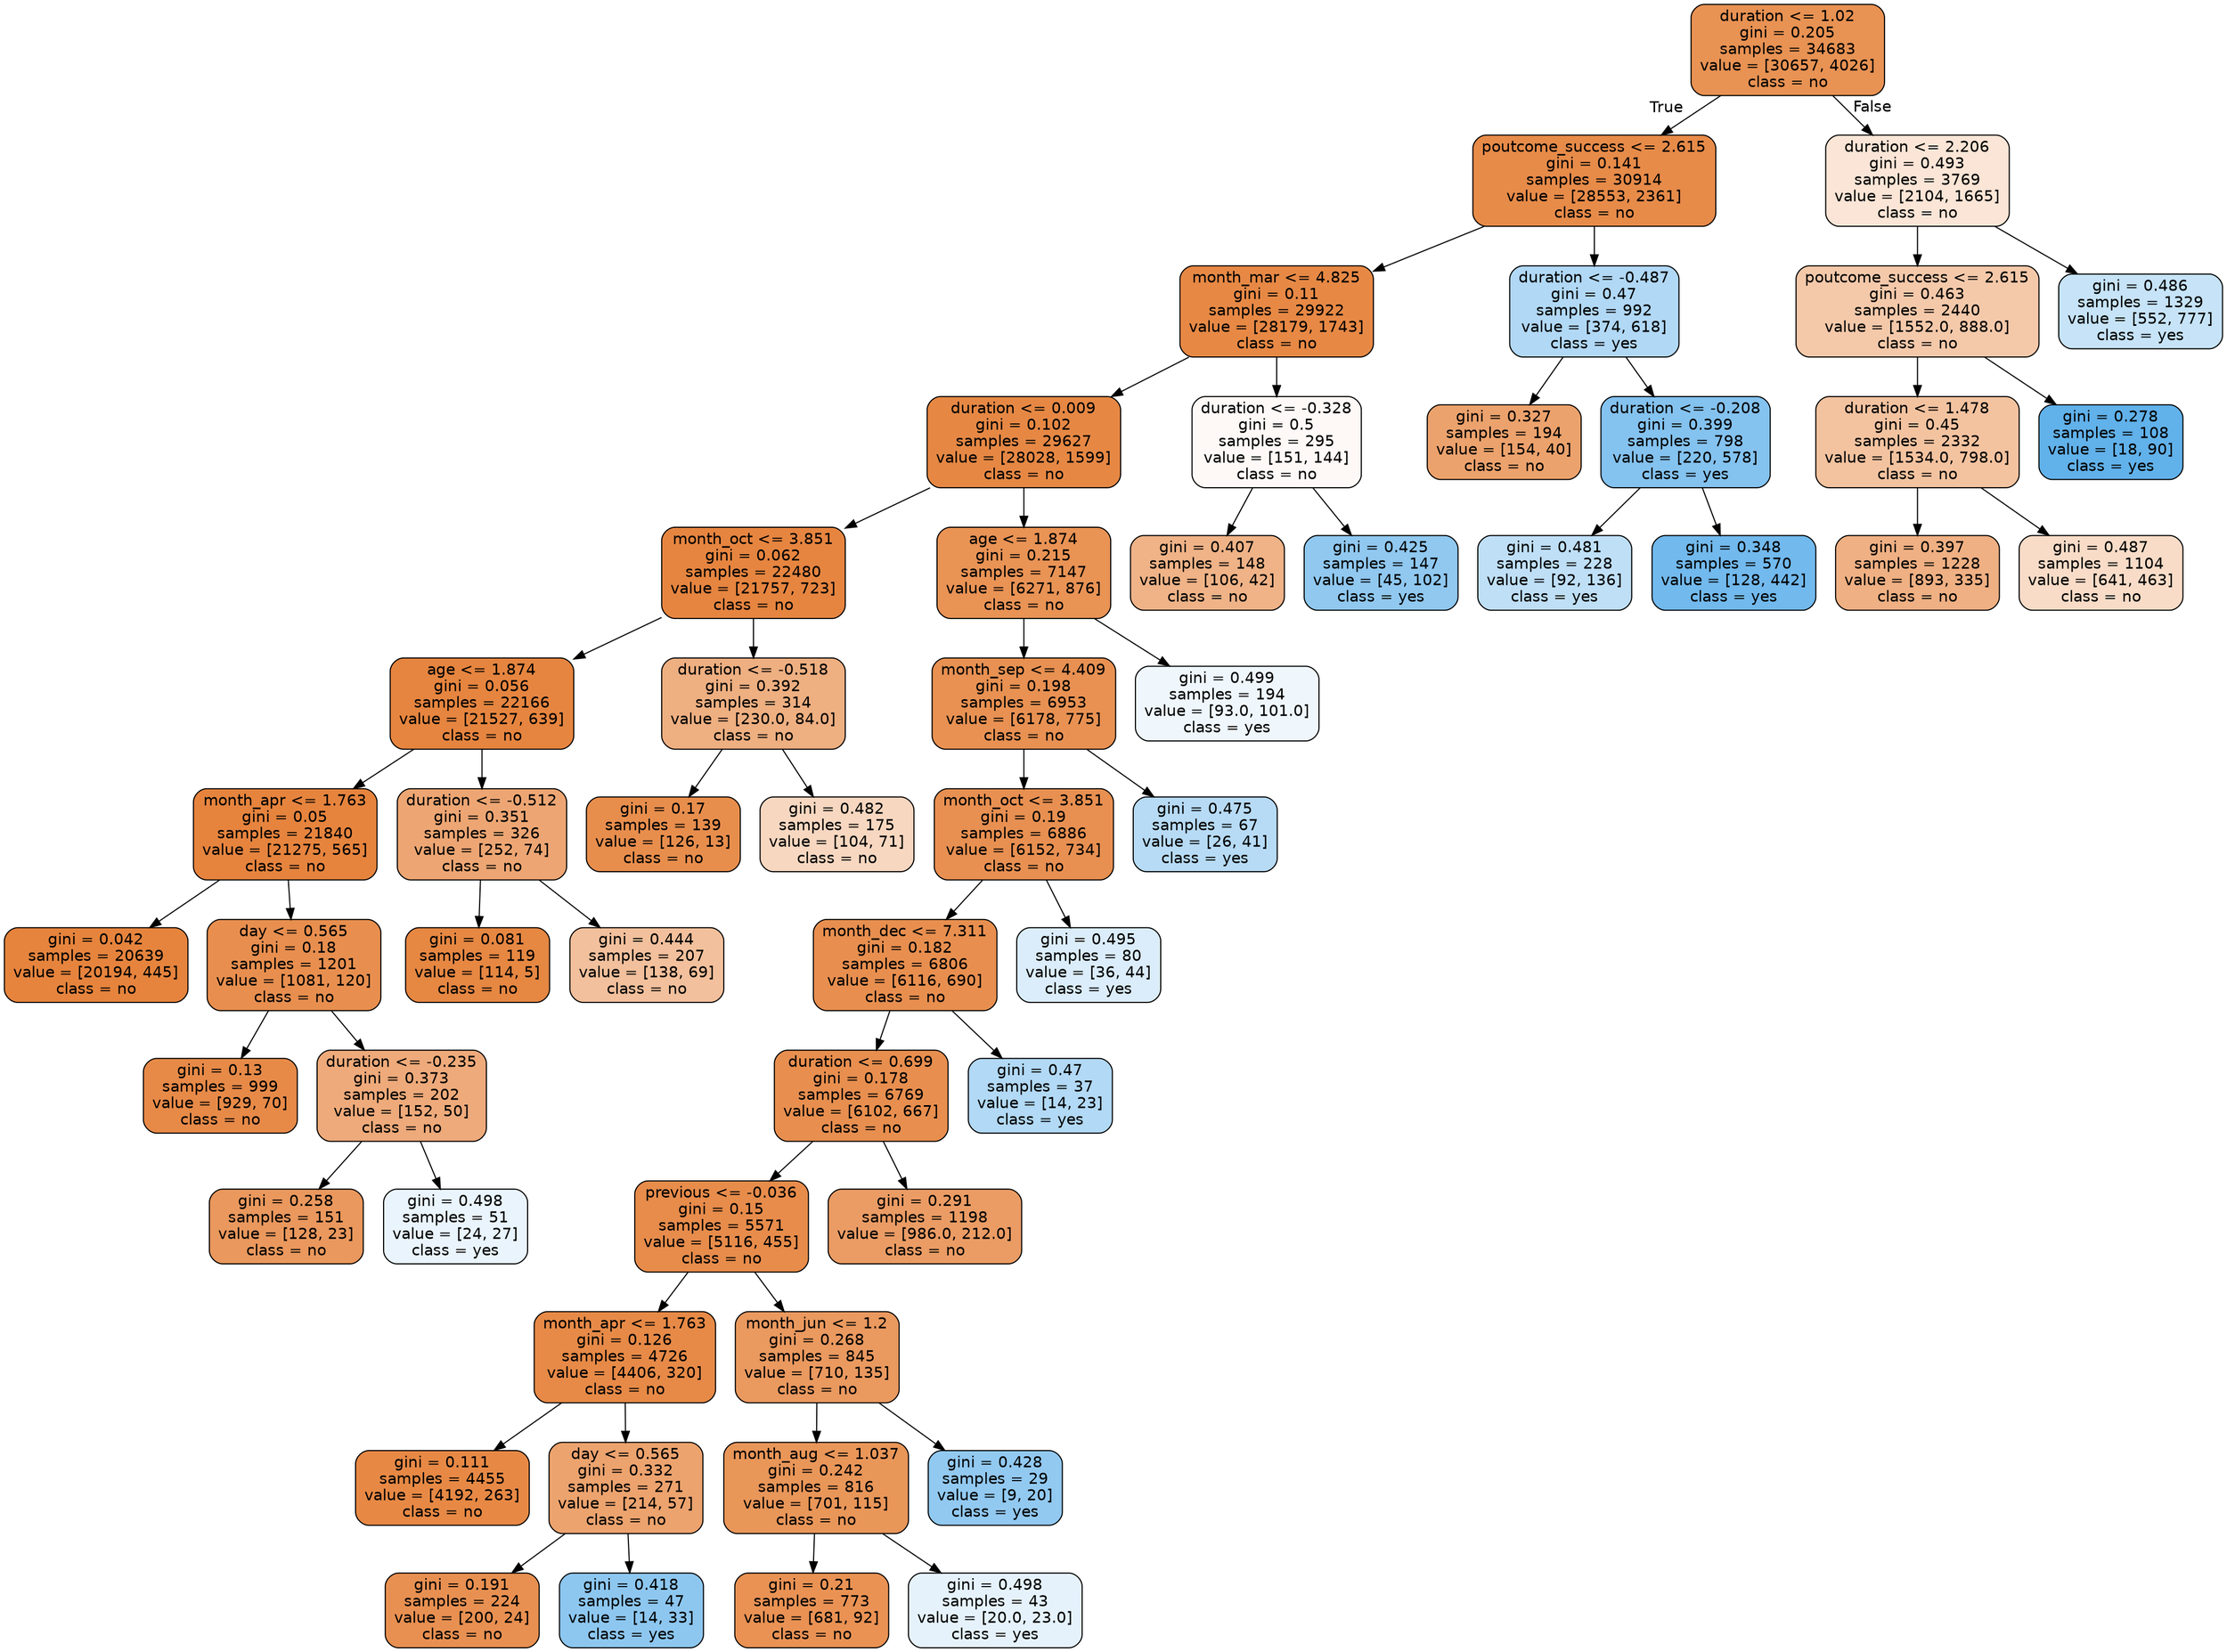 digraph Tree {
node [shape=box, style="filled, rounded", color="black", fontname="helvetica"] ;
edge [fontname="helvetica"] ;
0 [label="duration <= 1.02\ngini = 0.205\nsamples = 34683\nvalue = [30657, 4026]\nclass = no", fillcolor="#e89253"] ;
1 [label="poutcome_success <= 2.615\ngini = 0.141\nsamples = 30914\nvalue = [28553, 2361]\nclass = no", fillcolor="#e78b49"] ;
0 -> 1 [labeldistance=2.5, labelangle=45, headlabel="True"] ;
3 [label="month_mar <= 4.825\ngini = 0.11\nsamples = 29922\nvalue = [28179, 1743]\nclass = no", fillcolor="#e78945"] ;
1 -> 3 ;
5 [label="duration <= 0.009\ngini = 0.102\nsamples = 29627\nvalue = [28028, 1599]\nclass = no", fillcolor="#e68844"] ;
3 -> 5 ;
7 [label="month_oct <= 3.851\ngini = 0.062\nsamples = 22480\nvalue = [21757, 723]\nclass = no", fillcolor="#e68540"] ;
5 -> 7 ;
17 [label="age <= 1.874\ngini = 0.056\nsamples = 22166\nvalue = [21527, 639]\nclass = no", fillcolor="#e6853f"] ;
7 -> 17 ;
23 [label="month_apr <= 1.763\ngini = 0.05\nsamples = 21840\nvalue = [21275, 565]\nclass = no", fillcolor="#e6843e"] ;
17 -> 23 ;
35 [label="gini = 0.042\nsamples = 20639\nvalue = [20194, 445]\nclass = no", fillcolor="#e6843d"] ;
23 -> 35 ;
36 [label="day <= 0.565\ngini = 0.18\nsamples = 1201\nvalue = [1081, 120]\nclass = no", fillcolor="#e88f4f"] ;
23 -> 36 ;
49 [label="gini = 0.13\nsamples = 999\nvalue = [929, 70]\nclass = no", fillcolor="#e78a48"] ;
36 -> 49 ;
50 [label="duration <= -0.235\ngini = 0.373\nsamples = 202\nvalue = [152, 50]\nclass = no", fillcolor="#eeaa7a"] ;
36 -> 50 ;
51 [label="gini = 0.258\nsamples = 151\nvalue = [128, 23]\nclass = no", fillcolor="#ea985d"] ;
50 -> 51 ;
52 [label="gini = 0.498\nsamples = 51\nvalue = [24, 27]\nclass = yes", fillcolor="#e9f4fc"] ;
50 -> 52 ;
24 [label="duration <= -0.512\ngini = 0.351\nsamples = 326\nvalue = [252, 74]\nclass = no", fillcolor="#eda673"] ;
17 -> 24 ;
37 [label="gini = 0.081\nsamples = 119\nvalue = [114, 5]\nclass = no", fillcolor="#e68742"] ;
24 -> 37 ;
38 [label="gini = 0.444\nsamples = 207\nvalue = [138, 69]\nclass = no", fillcolor="#f2c09c"] ;
24 -> 38 ;
18 [label="duration <= -0.518\ngini = 0.392\nsamples = 314\nvalue = [230.0, 84.0]\nclass = no", fillcolor="#eeaf81"] ;
7 -> 18 ;
33 [label="gini = 0.17\nsamples = 139\nvalue = [126, 13]\nclass = no", fillcolor="#e88e4d"] ;
18 -> 33 ;
34 [label="gini = 0.482\nsamples = 175\nvalue = [104, 71]\nclass = no", fillcolor="#f7d7c0"] ;
18 -> 34 ;
8 [label="age <= 1.874\ngini = 0.215\nsamples = 7147\nvalue = [6271, 876]\nclass = no", fillcolor="#e99355"] ;
5 -> 8 ;
13 [label="month_sep <= 4.409\ngini = 0.198\nsamples = 6953\nvalue = [6178, 775]\nclass = no", fillcolor="#e89152"] ;
8 -> 13 ;
19 [label="month_oct <= 3.851\ngini = 0.19\nsamples = 6886\nvalue = [6152, 734]\nclass = no", fillcolor="#e89051"] ;
13 -> 19 ;
21 [label="month_dec <= 7.311\ngini = 0.182\nsamples = 6806\nvalue = [6116, 690]\nclass = no", fillcolor="#e88f4f"] ;
19 -> 21 ;
29 [label="duration <= 0.699\ngini = 0.178\nsamples = 6769\nvalue = [6102, 667]\nclass = no", fillcolor="#e88f4f"] ;
21 -> 29 ;
31 [label="previous <= -0.036\ngini = 0.15\nsamples = 5571\nvalue = [5116, 455]\nclass = no", fillcolor="#e78c4b"] ;
29 -> 31 ;
39 [label="month_apr <= 1.763\ngini = 0.126\nsamples = 4726\nvalue = [4406, 320]\nclass = no", fillcolor="#e78a47"] ;
31 -> 39 ;
45 [label="gini = 0.111\nsamples = 4455\nvalue = [4192, 263]\nclass = no", fillcolor="#e78945"] ;
39 -> 45 ;
46 [label="day <= 0.565\ngini = 0.332\nsamples = 271\nvalue = [214, 57]\nclass = no", fillcolor="#eca36e"] ;
39 -> 46 ;
47 [label="gini = 0.191\nsamples = 224\nvalue = [200, 24]\nclass = no", fillcolor="#e89051"] ;
46 -> 47 ;
48 [label="gini = 0.418\nsamples = 47\nvalue = [14, 33]\nclass = yes", fillcolor="#8dc7f0"] ;
46 -> 48 ;
40 [label="month_jun <= 1.2\ngini = 0.268\nsamples = 845\nvalue = [710, 135]\nclass = no", fillcolor="#ea995f"] ;
31 -> 40 ;
41 [label="month_aug <= 1.037\ngini = 0.242\nsamples = 816\nvalue = [701, 115]\nclass = no", fillcolor="#e99659"] ;
40 -> 41 ;
43 [label="gini = 0.21\nsamples = 773\nvalue = [681, 92]\nclass = no", fillcolor="#e99254"] ;
41 -> 43 ;
44 [label="gini = 0.498\nsamples = 43\nvalue = [20.0, 23.0]\nclass = yes", fillcolor="#e5f2fc"] ;
41 -> 44 ;
42 [label="gini = 0.428\nsamples = 29\nvalue = [9, 20]\nclass = yes", fillcolor="#92c9f1"] ;
40 -> 42 ;
32 [label="gini = 0.291\nsamples = 1198\nvalue = [986.0, 212.0]\nclass = no", fillcolor="#eb9c64"] ;
29 -> 32 ;
30 [label="gini = 0.47\nsamples = 37\nvalue = [14, 23]\nclass = yes", fillcolor="#b2d9f5"] ;
21 -> 30 ;
22 [label="gini = 0.495\nsamples = 80\nvalue = [36, 44]\nclass = yes", fillcolor="#dbedfa"] ;
19 -> 22 ;
20 [label="gini = 0.475\nsamples = 67\nvalue = [26, 41]\nclass = yes", fillcolor="#b7dbf5"] ;
13 -> 20 ;
14 [label="gini = 0.499\nsamples = 194\nvalue = [93.0, 101.0]\nclass = yes", fillcolor="#eff7fd"] ;
8 -> 14 ;
6 [label="duration <= -0.328\ngini = 0.5\nsamples = 295\nvalue = [151, 144]\nclass = no", fillcolor="#fef9f6"] ;
3 -> 6 ;
27 [label="gini = 0.407\nsamples = 148\nvalue = [106, 42]\nclass = no", fillcolor="#efb387"] ;
6 -> 27 ;
28 [label="gini = 0.425\nsamples = 147\nvalue = [45, 102]\nclass = yes", fillcolor="#90c8f0"] ;
6 -> 28 ;
4 [label="duration <= -0.487\ngini = 0.47\nsamples = 992\nvalue = [374, 618]\nclass = yes", fillcolor="#b1d8f5"] ;
1 -> 4 ;
11 [label="gini = 0.327\nsamples = 194\nvalue = [154, 40]\nclass = no", fillcolor="#eca26c"] ;
4 -> 11 ;
12 [label="duration <= -0.208\ngini = 0.399\nsamples = 798\nvalue = [220, 578]\nclass = yes", fillcolor="#84c2ef"] ;
4 -> 12 ;
53 [label="gini = 0.481\nsamples = 228\nvalue = [92, 136]\nclass = yes", fillcolor="#bfdff7"] ;
12 -> 53 ;
54 [label="gini = 0.348\nsamples = 570\nvalue = [128, 442]\nclass = yes", fillcolor="#72b9ed"] ;
12 -> 54 ;
2 [label="duration <= 2.206\ngini = 0.493\nsamples = 3769\nvalue = [2104, 1665]\nclass = no", fillcolor="#fae5d6"] ;
0 -> 2 [labeldistance=2.5, labelangle=-45, headlabel="False"] ;
9 [label="poutcome_success <= 2.615\ngini = 0.463\nsamples = 2440\nvalue = [1552.0, 888.0]\nclass = no", fillcolor="#f4c9aa"] ;
2 -> 9 ;
15 [label="duration <= 1.478\ngini = 0.45\nsamples = 2332\nvalue = [1534.0, 798.0]\nclass = no", fillcolor="#f3c3a0"] ;
9 -> 15 ;
25 [label="gini = 0.397\nsamples = 1228\nvalue = [893, 335]\nclass = no", fillcolor="#efb083"] ;
15 -> 25 ;
26 [label="gini = 0.487\nsamples = 1104\nvalue = [641, 463]\nclass = no", fillcolor="#f8dcc8"] ;
15 -> 26 ;
16 [label="gini = 0.278\nsamples = 108\nvalue = [18, 90]\nclass = yes", fillcolor="#61b1ea"] ;
9 -> 16 ;
10 [label="gini = 0.486\nsamples = 1329\nvalue = [552, 777]\nclass = yes", fillcolor="#c6e3f7"] ;
2 -> 10 ;
}